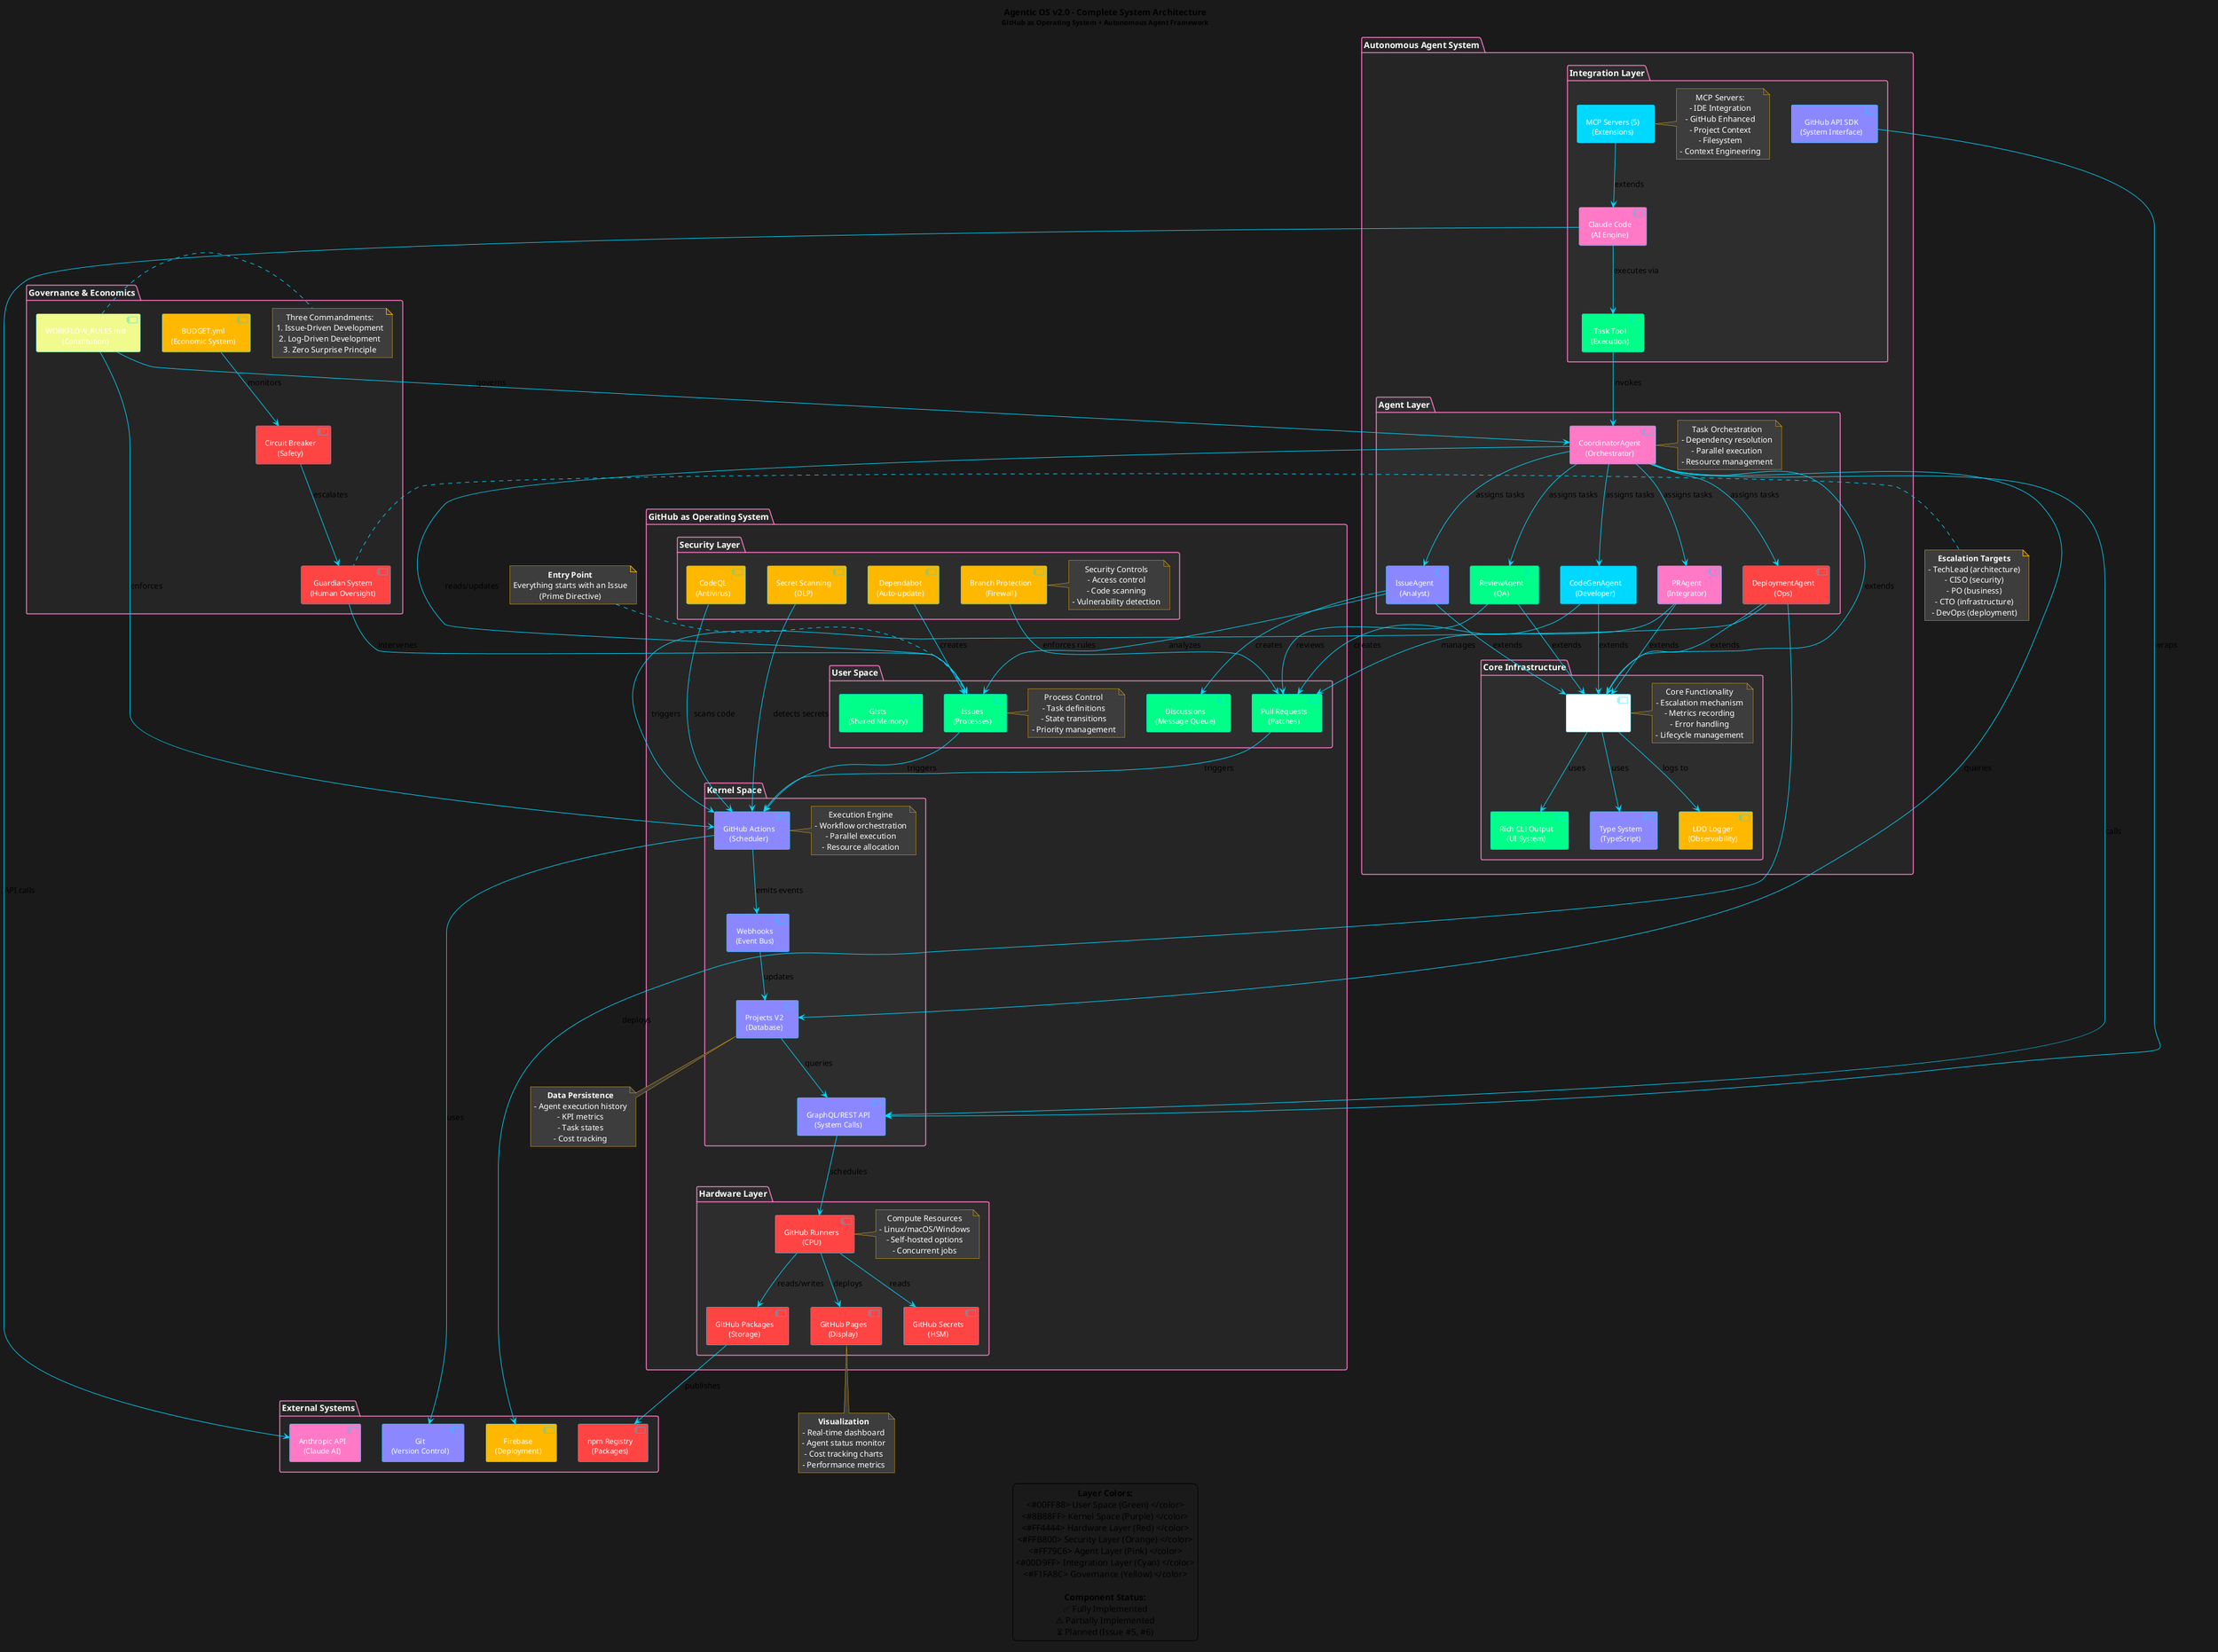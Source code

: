 @startuml Agentic OS - System Architecture
!define RECTANGLE class

skinparam backgroundColor #1a1a1a
skinparam defaultTextAlignment center
skinparam shadowing false

skinparam component {
  BackgroundColor #2d2d2d
  BorderColor #00D9FF
  FontColor #FFFFFF
  FontSize 12
  ArrowColor #00D9FF
}

skinparam package {
  BackgroundColor #252525
  BorderColor #FF79C6
  FontColor #FFFFFF
  FontSize 14
}

skinparam note {
  BackgroundColor #3d3d3d
  BorderColor #FFB800
  FontColor #FFFFFF
}

title Agentic OS v2.0 - Complete System Architecture\n<size:11>GitHub as Operating System + Autonomous Agent Framework</size>

' ============================================================================
' GitHub as Operating System Layer
' ============================================================================

package "GitHub as Operating System" #252525 {

  ' User Space Layer
  package "User Space" #2d2d2d {
    component "Issues\n(Processes)" as issues #00FF88
    component "Pull Requests\n(Patches)" as prs #00FF88
    component "Discussions\n(Message Queue)" as discussions #00FF88
    component "Gists\n(Shared Memory)" as gists #00FF88

    note right of issues
      Process Control
      - Task definitions
      - State transitions
      - Priority management
    end note
  }

  ' Kernel Space Layer
  package "Kernel Space" #2d2d2d {
    component "GitHub Actions\n(Scheduler)" as actions #8B88FF
    component "Webhooks\n(Event Bus)" as webhooks #8B88FF
    component "Projects V2\n(Database)" as projects #8B88FF
    component "GraphQL/REST API\n(System Calls)" as api #8B88FF

    note right of actions
      Execution Engine
      - Workflow orchestration
      - Parallel execution
      - Resource allocation
    end note
  }

  ' Hardware/Infrastructure Layer
  package "Hardware Layer" #2d2d2d {
    component "GitHub Runners\n(CPU)" as runners #FF4444
    component "GitHub Packages\n(Storage)" as packages #FF4444
    component "GitHub Pages\n(Display)" as pages #FF4444
    component "GitHub Secrets\n(HSM)" as secrets #FF4444

    note right of runners
      Compute Resources
      - Linux/macOS/Windows
      - Self-hosted options
      - Concurrent jobs
    end note
  }

  ' Security Layer
  package "Security Layer" #2d2d2d {
    component "Branch Protection\n(Firewall)" as protection #FFB800
    component "CodeQL\n(Antivirus)" as codeql #FFB800
    component "Dependabot\n(Auto-update)" as dependabot #FFB800
    component "Secret Scanning\n(DLP)" as scanning #FFB800

    note right of protection
      Security Controls
      - Access control
      - Code scanning
      - Vulnerability detection
    end note
  }
}

' ============================================================================
' Autonomous Agent System
' ============================================================================

package "Autonomous Agent System" #252525 {

  ' Agent Layer
  package "Agent Layer" #2d2d2d {
    component "CoordinatorAgent\n(Orchestrator)" as coordinator #FF79C6
    component "CodeGenAgent\n(Developer)" as codegen #00D9FF
    component "ReviewAgent\n(QA)" as review #00FF88
    component "IssueAgent\n(Analyst)" as issue #8B88FF
    component "PRAgent\n(Integrator)" as pr #FF79C6
    component "DeploymentAgent\n(Ops)" as deployment #FF4444

    note right of coordinator
      Task Orchestration
      - Dependency resolution
      - Parallel execution
      - Resource management
    end note
  }

  ' Core Infrastructure
  package "Core Infrastructure" #2d2d2d {
    component "BaseAgent\n(Base Class)" as base #FFFFFF
    component "Rich CLI Output\n(UI System)" as richcli #00FF88
    component "Type System\n(TypeScript)" as types #8B88FF
    component "LDD Logger\n(Observability)" as ldd #FFB800

    note right of base
      Core Functionality
      - Escalation mechanism
      - Metrics recording
      - Error handling
      - Lifecycle management
    end note
  }

  ' Integration Layer
  package "Integration Layer" #2d2d2d {
    component "Claude Code\n(AI Engine)" as claude #FF79C6
    component "MCP Servers (5)\n(Extensions)" as mcp #00D9FF
    component "GitHub API SDK\n(System Interface)" as sdk #8B88FF
    component "Task Tool\n(Execution)" as task #00FF88

    note right of mcp
      MCP Servers:
      - IDE Integration
      - GitHub Enhanced
      - Project Context
      - Filesystem
      - Context Engineering
    end note
  }
}

' ============================================================================
' Governance & Economics
' ============================================================================

package "Governance & Economics" #252525 {
  component "WORKFLOW_RULES.md\n(Constitution)" as rules #F1FA8C
  component "BUDGET.yml\n(Economic System)" as budget #FFB800
  component "Guardian System\n(Human Oversight)" as guardian #FF4444
  component "Circuit Breaker\n(Safety)" as breaker #FF4444

  note right of rules
    Three Commandments:
    1. Issue-Driven Development
    2. Log-Driven Development
    3. Zero Surprise Principle
  end note
}

' ============================================================================
' External Systems
' ============================================================================

package "External Systems" #252525 {
  component "Anthropic API\n(Claude AI)" as anthropic #FF79C6
  component "Firebase\n(Deployment)" as firebase #FFB800
  component "npm Registry\n(Packages)" as npm #FF4444
  component "Git\n(Version Control)" as git #8B88FF
}

' ============================================================================
' Connections: GitHub OS Internal
' ============================================================================

issues --> actions : "triggers"
prs --> actions : "triggers"
actions --> webhooks : "emits events"
webhooks --> projects : "updates"
projects --> api : "queries"
api --> runners : "schedules"
runners --> packages : "reads/writes"
runners --> pages : "deploys"
runners --> secrets : "reads"

protection --> prs : "enforces rules"
codeql --> actions : "scans code"
dependabot --> issues : "creates"
scanning --> actions : "detects secrets"

' ============================================================================
' Connections: Agent System Internal
' ============================================================================

coordinator --> codegen : "assigns tasks"
coordinator --> review : "assigns tasks"
coordinator --> issue : "assigns tasks"
coordinator --> pr : "assigns tasks"
coordinator --> deployment : "assigns tasks"

codegen --> base : "extends"
review --> base : "extends"
issue --> base : "extends"
pr --> base : "extends"
deployment --> base : "extends"
coordinator --> base : "extends"

base --> richcli : "uses"
base --> types : "uses"
base --> ldd : "logs to"

claude --> task : "executes via"
task --> coordinator : "invokes"
mcp --> claude : "extends"
sdk --> api : "wraps"

' ============================================================================
' Connections: Cross-Layer Integration
' ============================================================================

coordinator --> issues : "reads/updates"
coordinator --> projects : "queries"
coordinator --> api : "calls"

codegen --> prs : "creates"
review --> prs : "reviews"
pr --> prs : "manages"
deployment --> actions : "triggers"

issue --> issues : "analyzes"
issue --> discussions : "creates"

claude --> anthropic : "API calls"
deployment --> firebase : "deploys"
actions --> git : "uses"
packages --> npm : "publishes"

' ============================================================================
' Connections: Governance
' ============================================================================

rules --> coordinator : "governs"
rules --> actions : "enforces"
budget --> breaker : "monitors"
breaker --> guardian : "escalates"
guardian --> issues : "intervenes"

' ============================================================================
' Data Flow Notes
' ============================================================================

note top of issues
  <b>Entry Point</b>
  Everything starts with an Issue
  (Prime Directive)
end note

note bottom of projects
  <b>Data Persistence</b>
  - Agent execution history
  - KPI metrics
  - Task states
  - Cost tracking
end note

note bottom of pages
  <b>Visualization</b>
  - Real-time dashboard
  - Agent status monitor
  - Cost tracking charts
  - Performance metrics
end note

note left of guardian
  <b>Escalation Targets</b>
  - TechLead (architecture)
  - CISO (security)
  - PO (business)
  - CTO (infrastructure)
  - DevOps (deployment)
end note

' ============================================================================
' Legend
' ============================================================================

legend bottom
  <b>Layer Colors:</b>
  <#00FF88> User Space (Green) </color>
  <#8B88FF> Kernel Space (Purple) </color>
  <#FF4444> Hardware Layer (Red) </color>
  <#FFB800> Security Layer (Orange) </color>
  <#FF79C6> Agent Layer (Pink) </color>
  <#00D9FF> Integration Layer (Cyan) </color>
  <#F1FA8C> Governance (Yellow) </color>

  <b>Component Status:</b>
  ✅ Fully Implemented
  ⚠️ Partially Implemented
  ⏳ Planned (Issue #5, #6)
end legend

@enduml
